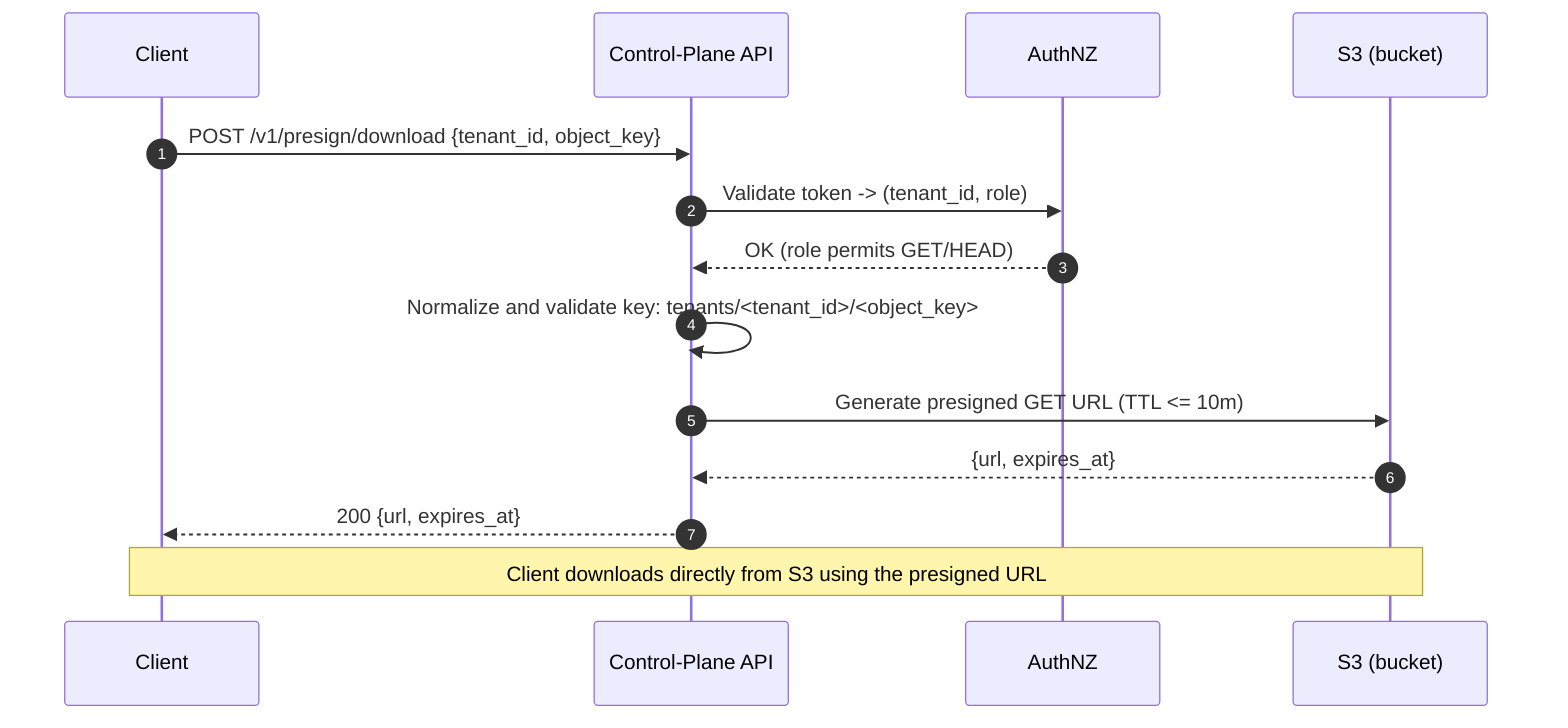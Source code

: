 sequenceDiagram
  autonumber
  participant Client
  participant API as Control-Plane API
  participant Auth as AuthNZ
  participant S3 as S3 (bucket)

  Client->>API: POST /v1/presign/download {tenant_id, object_key}
  API->>Auth: Validate token -> (tenant_id, role)
  Auth-->>API: OK (role permits GET/HEAD)
  API->>API: Normalize and validate key: tenants/<tenant_id>/<object_key>
  API->>S3: Generate presigned GET URL (TTL <= 10m)
  S3-->>API: {url, expires_at}
  API-->>Client: 200 {url, expires_at}

  Note over Client,S3: Client downloads directly from S3 using the presigned URL
